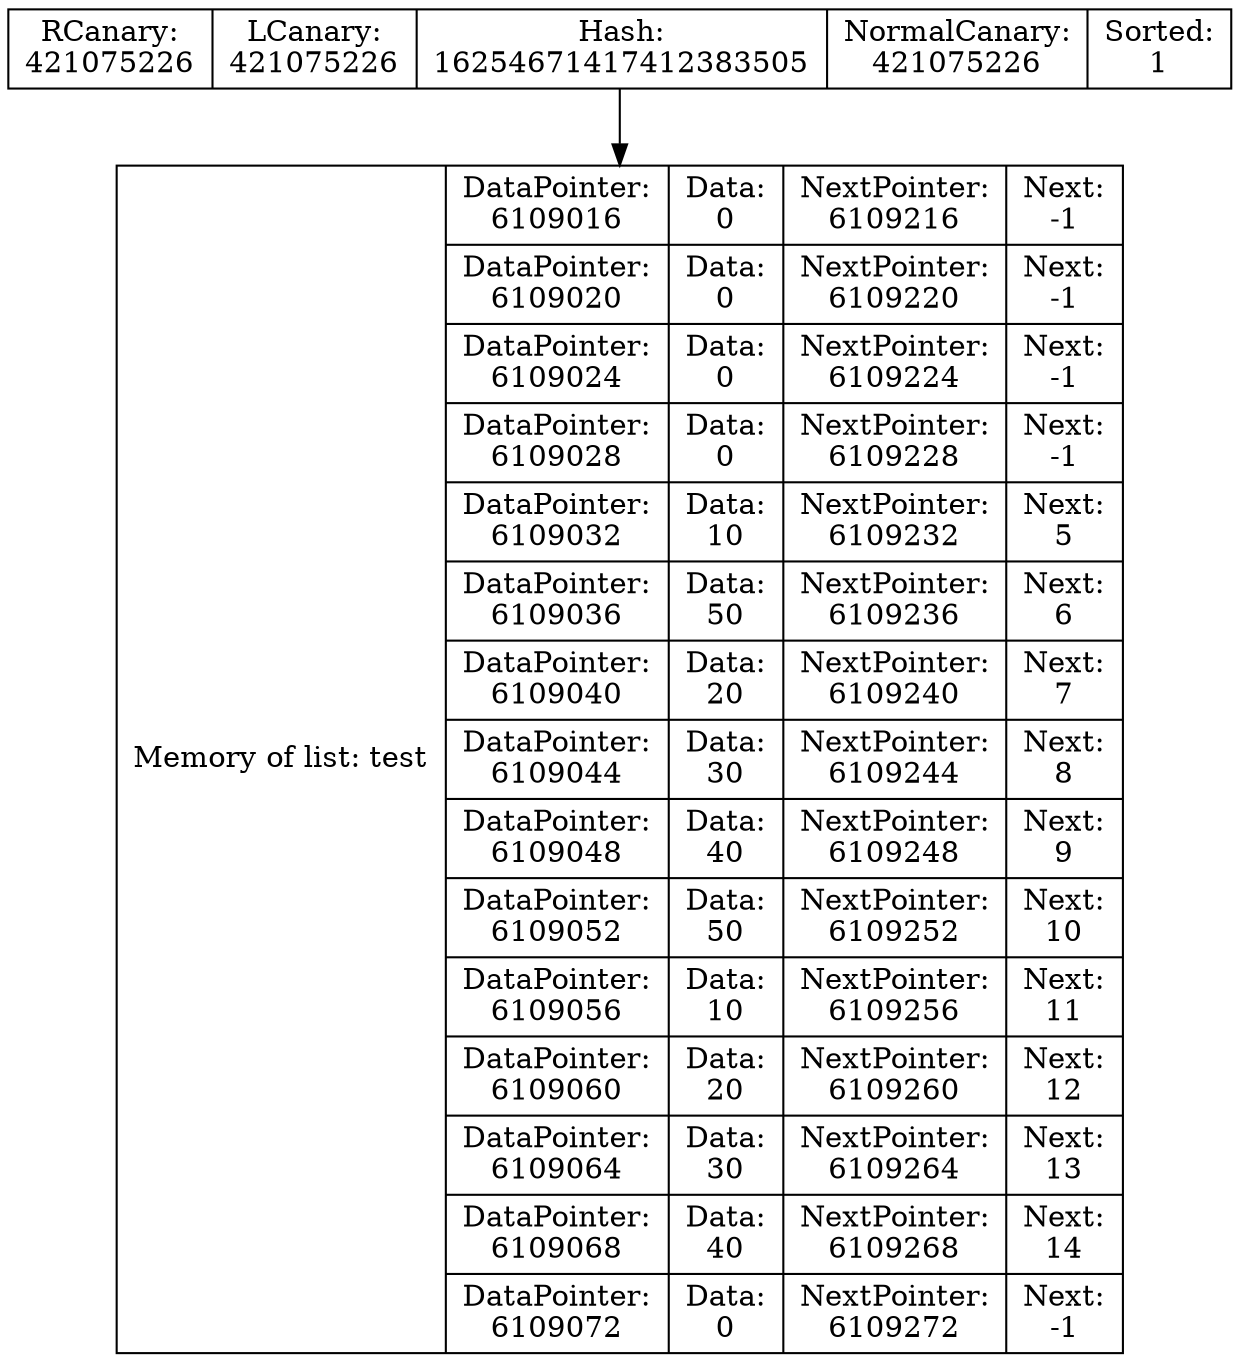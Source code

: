 digraph G{
data [shape=record,label="{Memory of list: test} | {{DataPointer:\n6109016 | Data:\n0 | NextPointer:\n6109216 | Next:\n-1}
| {DataPointer:\n6109020 | Data:\n0 | NextPointer:\n6109220 | Next:\n-1}
| {DataPointer:\n6109024 | Data:\n0 | NextPointer:\n6109224 | Next:\n-1}
| {DataPointer:\n6109028 | Data:\n0 | NextPointer:\n6109228 | Next:\n-1}
| {DataPointer:\n6109032 | Data:\n10 | NextPointer:\n6109232 | Next:\n5}
| {DataPointer:\n6109036 | Data:\n50 | NextPointer:\n6109236 | Next:\n6}
| {DataPointer:\n6109040 | Data:\n20 | NextPointer:\n6109240 | Next:\n7}
| {DataPointer:\n6109044 | Data:\n30 | NextPointer:\n6109244 | Next:\n8}
| {DataPointer:\n6109048 | Data:\n40 | NextPointer:\n6109248 | Next:\n9}
| {DataPointer:\n6109052 | Data:\n50 | NextPointer:\n6109252 | Next:\n10}
| {DataPointer:\n6109056 | Data:\n10 | NextPointer:\n6109256 | Next:\n11}
| {DataPointer:\n6109060 | Data:\n20 | NextPointer:\n6109260 | Next:\n12}
| {DataPointer:\n6109064 | Data:\n30 | NextPointer:\n6109264 | Next:\n13}
| {DataPointer:\n6109068 | Data:\n40 | NextPointer:\n6109268 | Next:\n14}
| {DataPointer:\n6109072 | Data:\n0 | NextPointer:\n6109272 | Next:\n-1}
}"];
Shild [shape=record,label=" RCanary:\n421075226 | LCanary:\n421075226 | Hash:\n16254671417412383505 | NormalCanary:\n421075226 | Sorted:\n1"];
Shild->data
}
